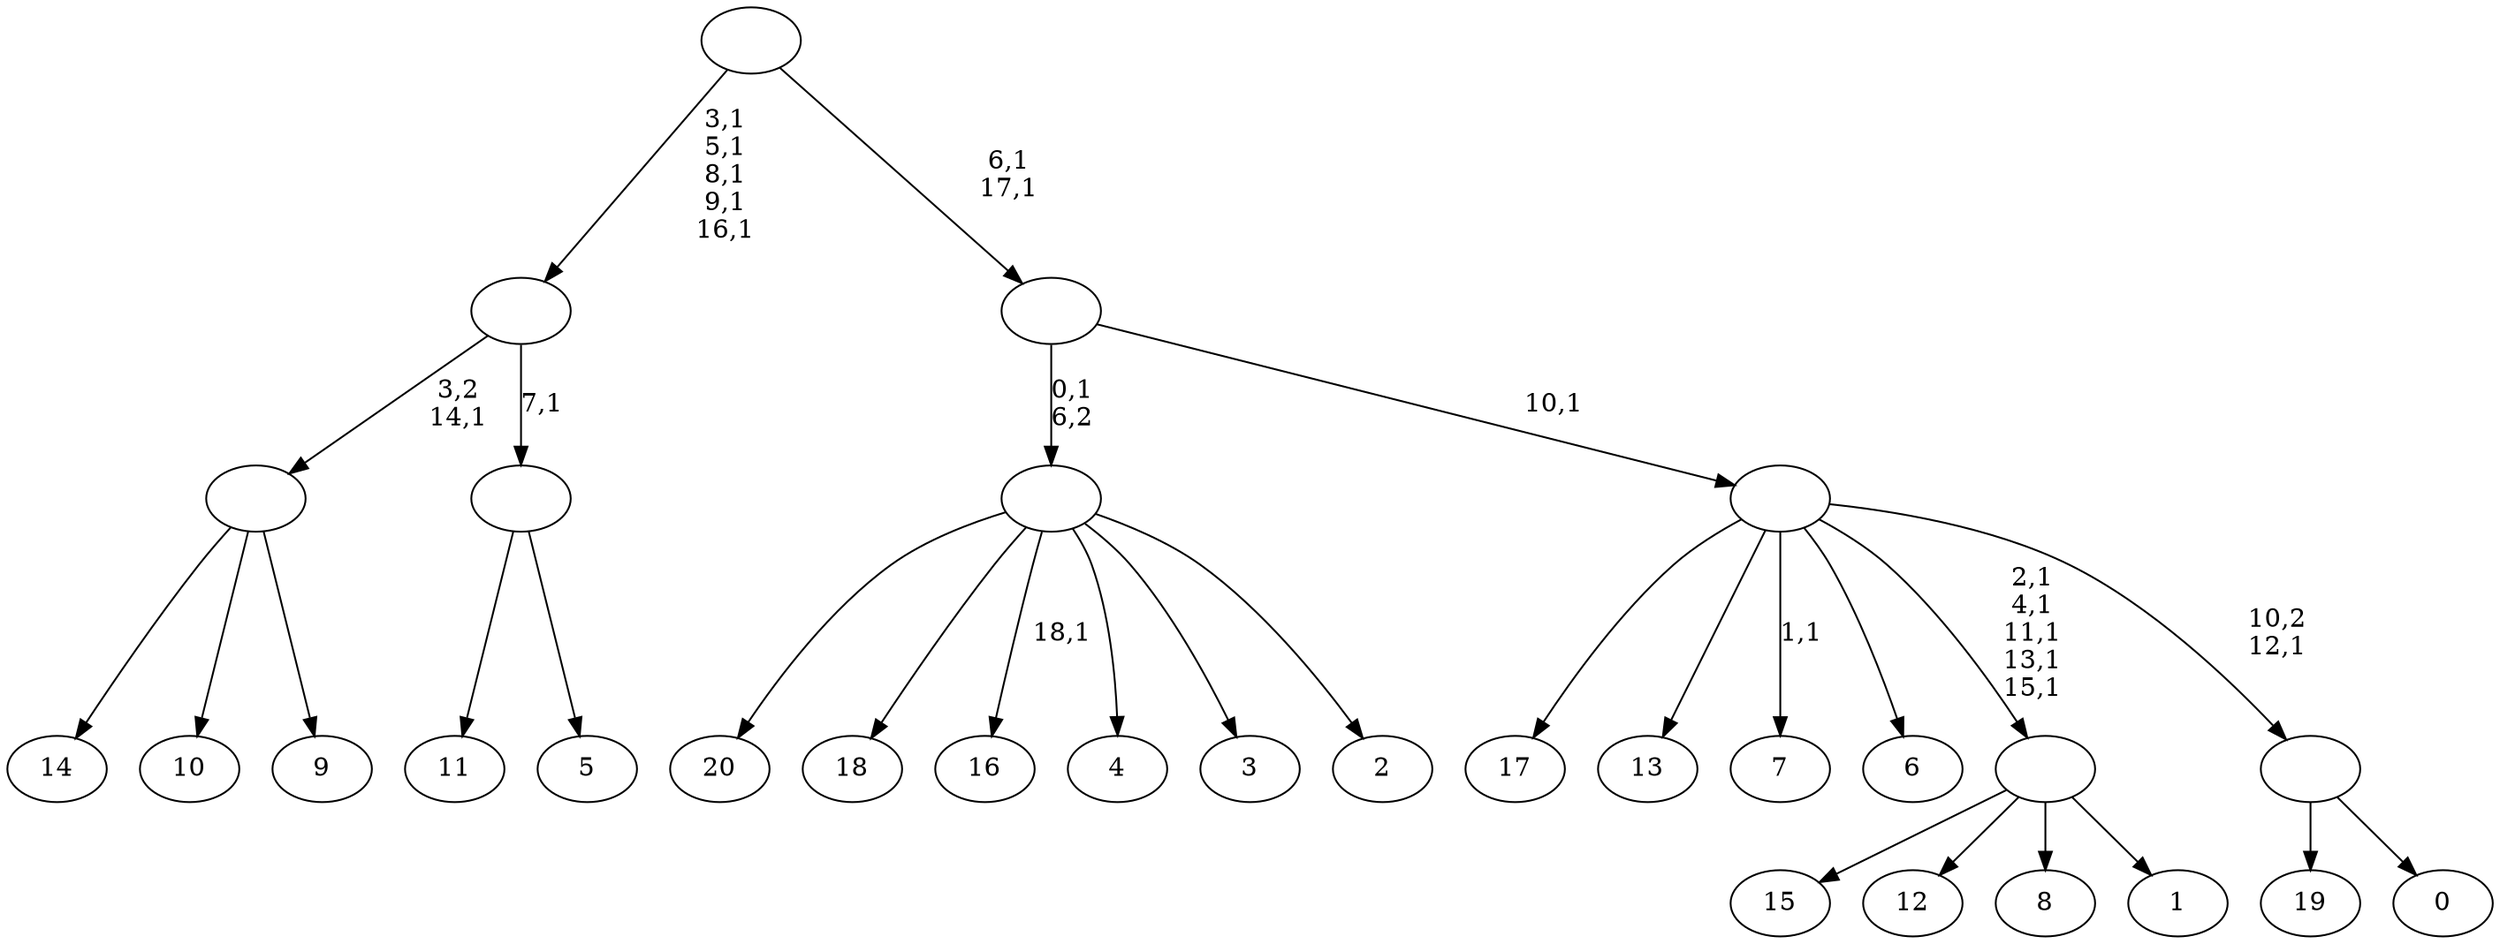 digraph T {
	40 [label="20"]
	39 [label="19"]
	38 [label="18"]
	37 [label="17"]
	36 [label="16"]
	34 [label="15"]
	33 [label="14"]
	32 [label="13"]
	31 [label="12"]
	30 [label="11"]
	29 [label="10"]
	28 [label="9"]
	27 [label=""]
	26 [label="8"]
	25 [label="7"]
	23 [label="6"]
	22 [label="5"]
	21 [label=""]
	20 [label=""]
	15 [label="4"]
	14 [label="3"]
	13 [label="2"]
	12 [label=""]
	11 [label="1"]
	10 [label=""]
	5 [label="0"]
	4 [label=""]
	3 [label=""]
	2 [label=""]
	0 [label=""]
	27 -> 33 [label=""]
	27 -> 29 [label=""]
	27 -> 28 [label=""]
	21 -> 30 [label=""]
	21 -> 22 [label=""]
	20 -> 27 [label="3,2\n14,1"]
	20 -> 21 [label="7,1"]
	12 -> 36 [label="18,1"]
	12 -> 40 [label=""]
	12 -> 38 [label=""]
	12 -> 15 [label=""]
	12 -> 14 [label=""]
	12 -> 13 [label=""]
	10 -> 34 [label=""]
	10 -> 31 [label=""]
	10 -> 26 [label=""]
	10 -> 11 [label=""]
	4 -> 39 [label=""]
	4 -> 5 [label=""]
	3 -> 10 [label="2,1\n4,1\n11,1\n13,1\n15,1"]
	3 -> 25 [label="1,1"]
	3 -> 37 [label=""]
	3 -> 32 [label=""]
	3 -> 23 [label=""]
	3 -> 4 [label="10,2\n12,1"]
	2 -> 12 [label="0,1\n6,2"]
	2 -> 3 [label="10,1"]
	0 -> 2 [label="6,1\n17,1"]
	0 -> 20 [label="3,1\n5,1\n8,1\n9,1\n16,1"]
}
